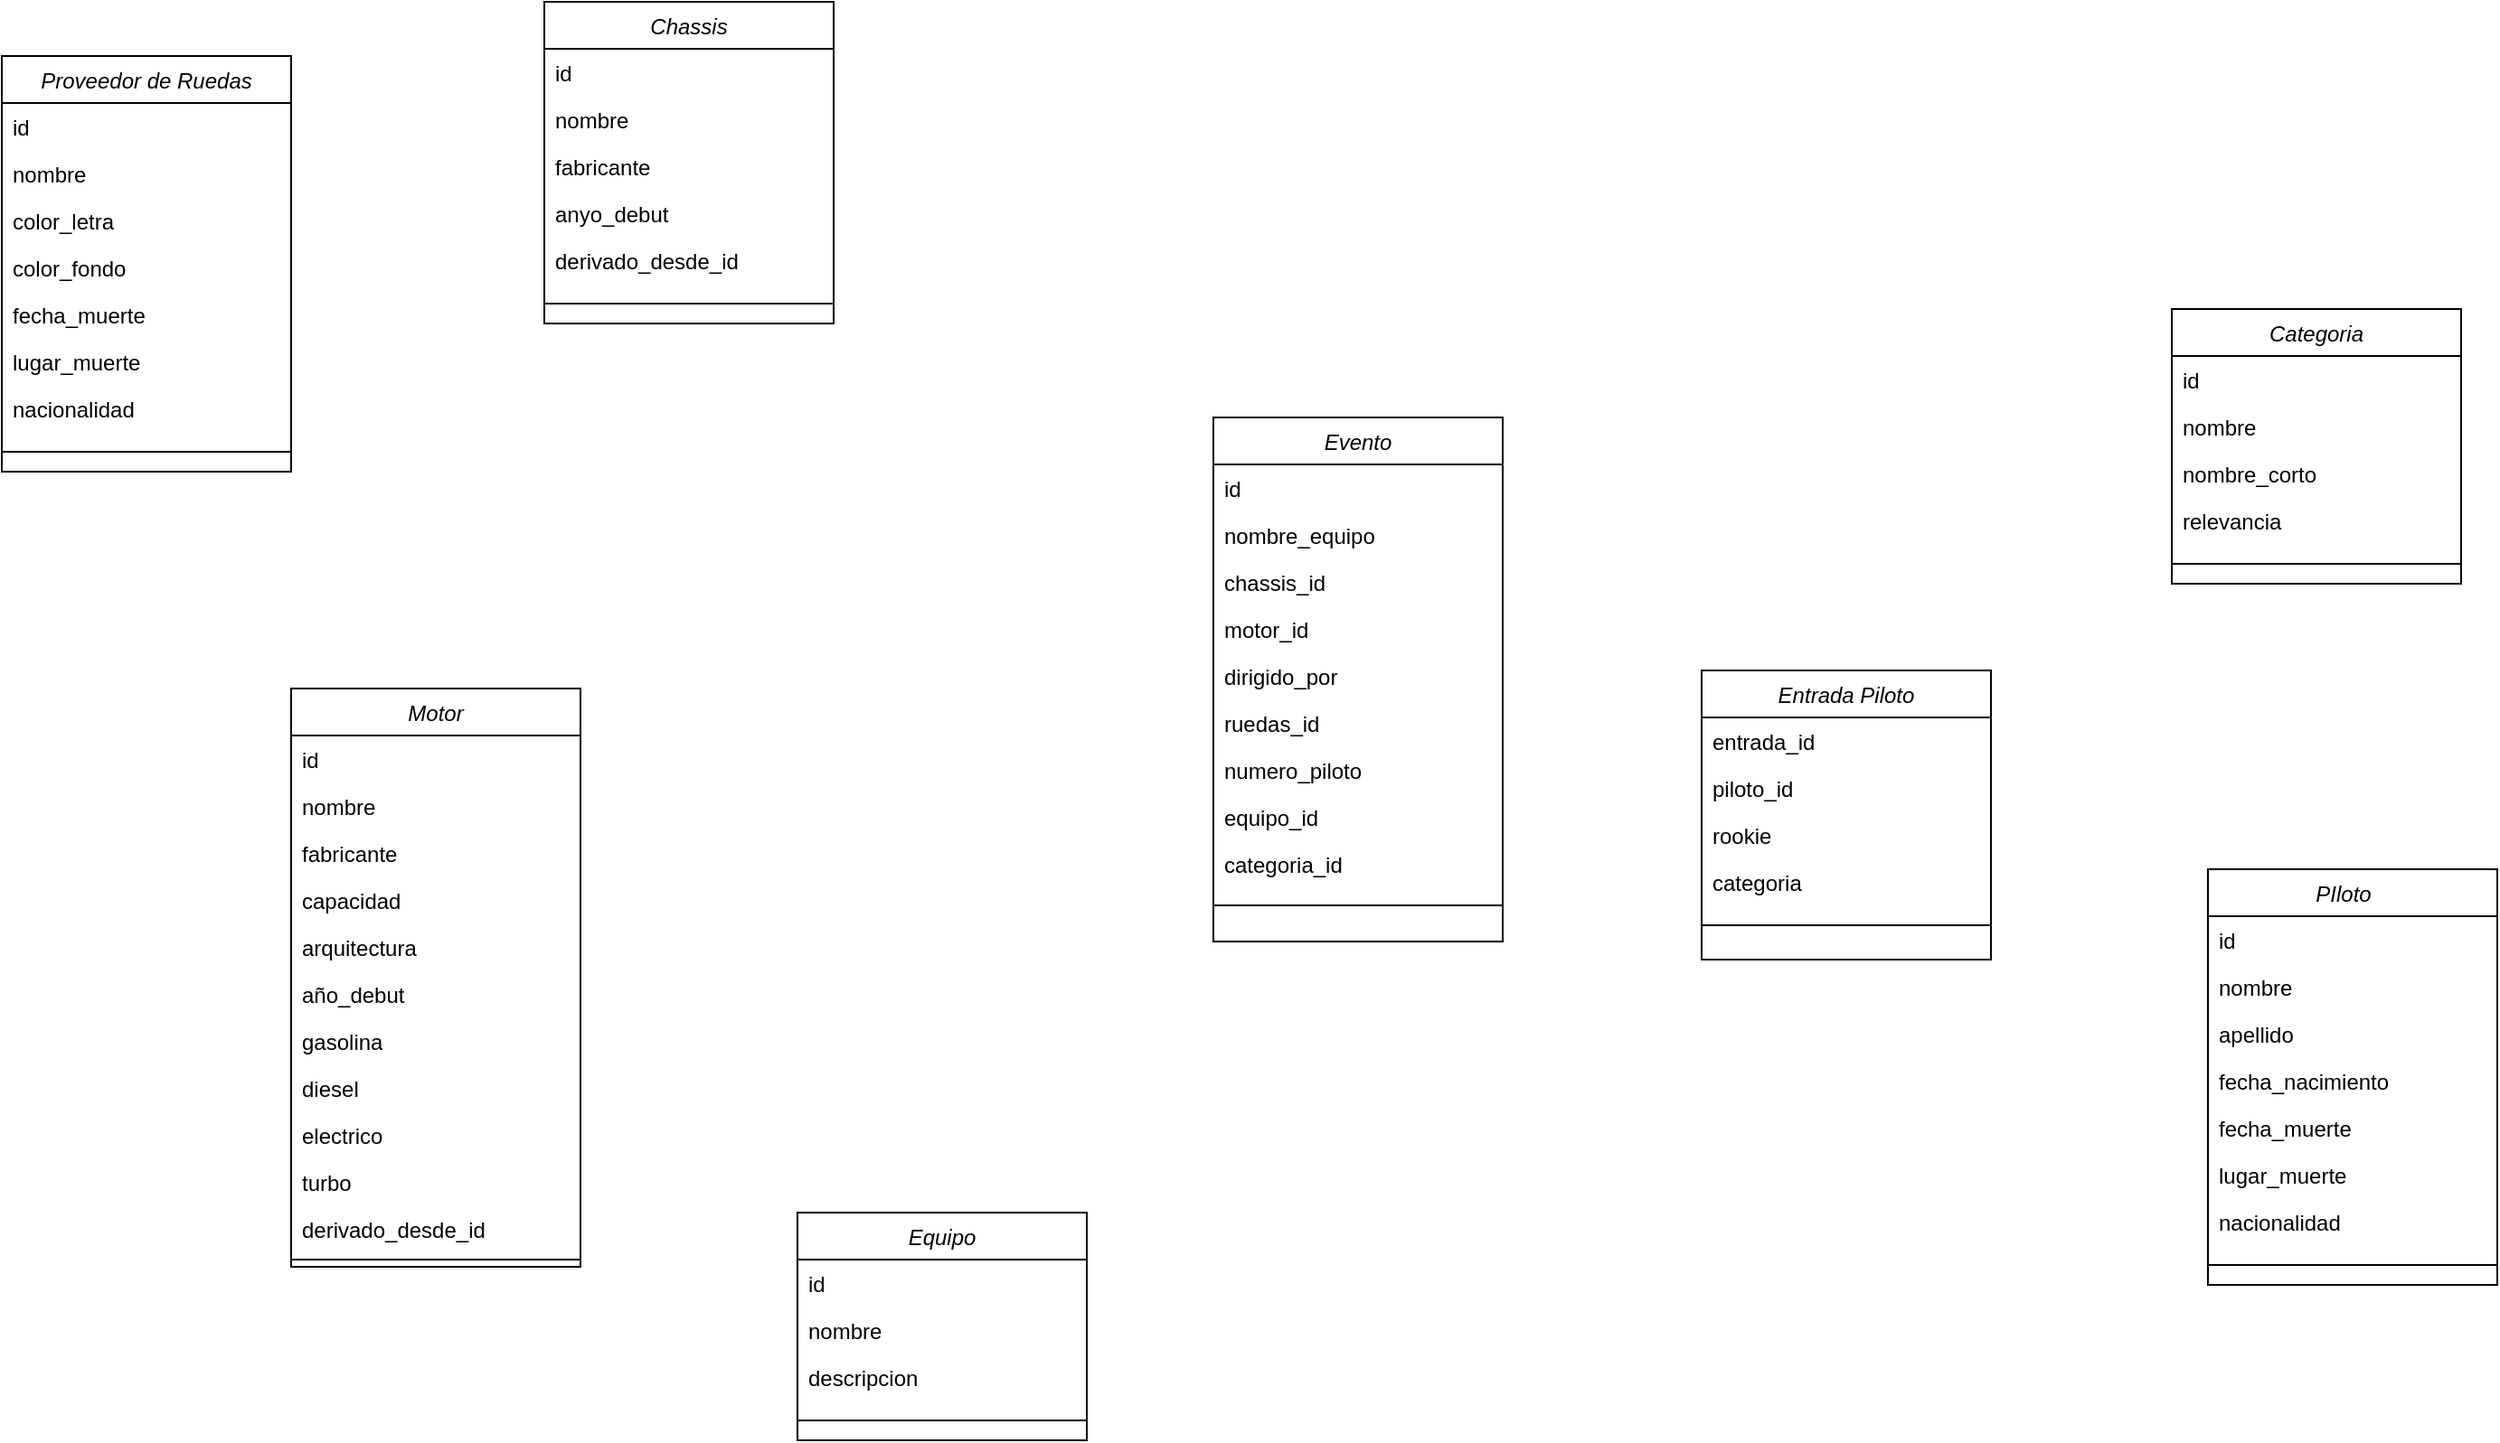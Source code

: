 <mxfile version="24.8.3">
  <diagram id="C5RBs43oDa-KdzZeNtuy" name="Page-1">
    <mxGraphModel dx="2514" dy="868" grid="1" gridSize="10" guides="1" tooltips="1" connect="1" arrows="1" fold="1" page="1" pageScale="1" pageWidth="827" pageHeight="1169" math="0" shadow="0">
      <root>
        <mxCell id="WIyWlLk6GJQsqaUBKTNV-0" />
        <mxCell id="WIyWlLk6GJQsqaUBKTNV-1" parent="WIyWlLk6GJQsqaUBKTNV-0" />
        <mxCell id="zkfFHV4jXpPFQw0GAbJ--0" value="PIloto   &#xa;" style="swimlane;fontStyle=2;align=center;verticalAlign=top;childLayout=stackLayout;horizontal=1;startSize=26;horizontalStack=0;resizeParent=1;resizeLast=0;collapsible=1;marginBottom=0;rounded=0;shadow=0;strokeWidth=1;" parent="WIyWlLk6GJQsqaUBKTNV-1" vertex="1">
          <mxGeometry x="520" y="500" width="160" height="230" as="geometry">
            <mxRectangle x="230" y="140" width="160" height="26" as="alternateBounds" />
          </mxGeometry>
        </mxCell>
        <mxCell id="zkfFHV4jXpPFQw0GAbJ--1" value="id" style="text;align=left;verticalAlign=top;spacingLeft=4;spacingRight=4;overflow=hidden;rotatable=0;points=[[0,0.5],[1,0.5]];portConstraint=eastwest;" parent="zkfFHV4jXpPFQw0GAbJ--0" vertex="1">
          <mxGeometry y="26" width="160" height="26" as="geometry" />
        </mxCell>
        <mxCell id="zkfFHV4jXpPFQw0GAbJ--2" value="nombre" style="text;align=left;verticalAlign=top;spacingLeft=4;spacingRight=4;overflow=hidden;rotatable=0;points=[[0,0.5],[1,0.5]];portConstraint=eastwest;rounded=0;shadow=0;html=0;" parent="zkfFHV4jXpPFQw0GAbJ--0" vertex="1">
          <mxGeometry y="52" width="160" height="26" as="geometry" />
        </mxCell>
        <mxCell id="zkfFHV4jXpPFQw0GAbJ--3" value="apellido" style="text;align=left;verticalAlign=top;spacingLeft=4;spacingRight=4;overflow=hidden;rotatable=0;points=[[0,0.5],[1,0.5]];portConstraint=eastwest;rounded=0;shadow=0;html=0;" parent="zkfFHV4jXpPFQw0GAbJ--0" vertex="1">
          <mxGeometry y="78" width="160" height="26" as="geometry" />
        </mxCell>
        <mxCell id="m62jvxaX1Og0IvQSkjOk-0" value="fecha_nacimiento" style="text;align=left;verticalAlign=top;spacingLeft=4;spacingRight=4;overflow=hidden;rotatable=0;points=[[0,0.5],[1,0.5]];portConstraint=eastwest;rounded=0;shadow=0;html=0;" vertex="1" parent="zkfFHV4jXpPFQw0GAbJ--0">
          <mxGeometry y="104" width="160" height="26" as="geometry" />
        </mxCell>
        <mxCell id="m62jvxaX1Og0IvQSkjOk-1" value="fecha_muerte" style="text;align=left;verticalAlign=top;spacingLeft=4;spacingRight=4;overflow=hidden;rotatable=0;points=[[0,0.5],[1,0.5]];portConstraint=eastwest;rounded=0;shadow=0;html=0;" vertex="1" parent="zkfFHV4jXpPFQw0GAbJ--0">
          <mxGeometry y="130" width="160" height="26" as="geometry" />
        </mxCell>
        <mxCell id="m62jvxaX1Og0IvQSkjOk-2" value="lugar_muerte" style="text;align=left;verticalAlign=top;spacingLeft=4;spacingRight=4;overflow=hidden;rotatable=0;points=[[0,0.5],[1,0.5]];portConstraint=eastwest;rounded=0;shadow=0;html=0;" vertex="1" parent="zkfFHV4jXpPFQw0GAbJ--0">
          <mxGeometry y="156" width="160" height="26" as="geometry" />
        </mxCell>
        <mxCell id="m62jvxaX1Og0IvQSkjOk-3" value="nacionalidad" style="text;align=left;verticalAlign=top;spacingLeft=4;spacingRight=4;overflow=hidden;rotatable=0;points=[[0,0.5],[1,0.5]];portConstraint=eastwest;rounded=0;shadow=0;html=0;" vertex="1" parent="zkfFHV4jXpPFQw0GAbJ--0">
          <mxGeometry y="182" width="160" height="26" as="geometry" />
        </mxCell>
        <mxCell id="zkfFHV4jXpPFQw0GAbJ--4" value="" style="line;html=1;strokeWidth=1;align=left;verticalAlign=middle;spacingTop=-1;spacingLeft=3;spacingRight=3;rotatable=0;labelPosition=right;points=[];portConstraint=eastwest;" parent="zkfFHV4jXpPFQw0GAbJ--0" vertex="1">
          <mxGeometry y="208" width="160" height="22" as="geometry" />
        </mxCell>
        <mxCell id="m62jvxaX1Og0IvQSkjOk-4" value="Categoria" style="swimlane;fontStyle=2;align=center;verticalAlign=top;childLayout=stackLayout;horizontal=1;startSize=26;horizontalStack=0;resizeParent=1;resizeLast=0;collapsible=1;marginBottom=0;rounded=0;shadow=0;strokeWidth=1;" vertex="1" parent="WIyWlLk6GJQsqaUBKTNV-1">
          <mxGeometry x="500" y="190" width="160" height="152" as="geometry">
            <mxRectangle x="230" y="140" width="160" height="26" as="alternateBounds" />
          </mxGeometry>
        </mxCell>
        <mxCell id="m62jvxaX1Og0IvQSkjOk-5" value="id" style="text;align=left;verticalAlign=top;spacingLeft=4;spacingRight=4;overflow=hidden;rotatable=0;points=[[0,0.5],[1,0.5]];portConstraint=eastwest;" vertex="1" parent="m62jvxaX1Og0IvQSkjOk-4">
          <mxGeometry y="26" width="160" height="26" as="geometry" />
        </mxCell>
        <mxCell id="m62jvxaX1Og0IvQSkjOk-6" value="nombre" style="text;align=left;verticalAlign=top;spacingLeft=4;spacingRight=4;overflow=hidden;rotatable=0;points=[[0,0.5],[1,0.5]];portConstraint=eastwest;rounded=0;shadow=0;html=0;" vertex="1" parent="m62jvxaX1Og0IvQSkjOk-4">
          <mxGeometry y="52" width="160" height="26" as="geometry" />
        </mxCell>
        <mxCell id="m62jvxaX1Og0IvQSkjOk-7" value="nombre_corto" style="text;align=left;verticalAlign=top;spacingLeft=4;spacingRight=4;overflow=hidden;rotatable=0;points=[[0,0.5],[1,0.5]];portConstraint=eastwest;rounded=0;shadow=0;html=0;" vertex="1" parent="m62jvxaX1Og0IvQSkjOk-4">
          <mxGeometry y="78" width="160" height="26" as="geometry" />
        </mxCell>
        <mxCell id="m62jvxaX1Og0IvQSkjOk-8" value="relevancia" style="text;align=left;verticalAlign=top;spacingLeft=4;spacingRight=4;overflow=hidden;rotatable=0;points=[[0,0.5],[1,0.5]];portConstraint=eastwest;rounded=0;shadow=0;html=0;" vertex="1" parent="m62jvxaX1Og0IvQSkjOk-4">
          <mxGeometry y="104" width="160" height="26" as="geometry" />
        </mxCell>
        <mxCell id="m62jvxaX1Og0IvQSkjOk-12" value="" style="line;html=1;strokeWidth=1;align=left;verticalAlign=middle;spacingTop=-1;spacingLeft=3;spacingRight=3;rotatable=0;labelPosition=right;points=[];portConstraint=eastwest;" vertex="1" parent="m62jvxaX1Og0IvQSkjOk-4">
          <mxGeometry y="130" width="160" height="22" as="geometry" />
        </mxCell>
        <mxCell id="m62jvxaX1Og0IvQSkjOk-13" value="Proveedor de Ruedas" style="swimlane;fontStyle=2;align=center;verticalAlign=top;childLayout=stackLayout;horizontal=1;startSize=26;horizontalStack=0;resizeParent=1;resizeLast=0;collapsible=1;marginBottom=0;rounded=0;shadow=0;strokeWidth=1;" vertex="1" parent="WIyWlLk6GJQsqaUBKTNV-1">
          <mxGeometry x="-700" y="50" width="160" height="230" as="geometry">
            <mxRectangle x="230" y="140" width="160" height="26" as="alternateBounds" />
          </mxGeometry>
        </mxCell>
        <mxCell id="m62jvxaX1Og0IvQSkjOk-14" value="id" style="text;align=left;verticalAlign=top;spacingLeft=4;spacingRight=4;overflow=hidden;rotatable=0;points=[[0,0.5],[1,0.5]];portConstraint=eastwest;" vertex="1" parent="m62jvxaX1Og0IvQSkjOk-13">
          <mxGeometry y="26" width="160" height="26" as="geometry" />
        </mxCell>
        <mxCell id="m62jvxaX1Og0IvQSkjOk-15" value="nombre" style="text;align=left;verticalAlign=top;spacingLeft=4;spacingRight=4;overflow=hidden;rotatable=0;points=[[0,0.5],[1,0.5]];portConstraint=eastwest;rounded=0;shadow=0;html=0;" vertex="1" parent="m62jvxaX1Og0IvQSkjOk-13">
          <mxGeometry y="52" width="160" height="26" as="geometry" />
        </mxCell>
        <mxCell id="m62jvxaX1Og0IvQSkjOk-16" value="color_letra" style="text;align=left;verticalAlign=top;spacingLeft=4;spacingRight=4;overflow=hidden;rotatable=0;points=[[0,0.5],[1,0.5]];portConstraint=eastwest;rounded=0;shadow=0;html=0;" vertex="1" parent="m62jvxaX1Og0IvQSkjOk-13">
          <mxGeometry y="78" width="160" height="26" as="geometry" />
        </mxCell>
        <mxCell id="m62jvxaX1Og0IvQSkjOk-17" value="color_fondo" style="text;align=left;verticalAlign=top;spacingLeft=4;spacingRight=4;overflow=hidden;rotatable=0;points=[[0,0.5],[1,0.5]];portConstraint=eastwest;rounded=0;shadow=0;html=0;" vertex="1" parent="m62jvxaX1Og0IvQSkjOk-13">
          <mxGeometry y="104" width="160" height="26" as="geometry" />
        </mxCell>
        <mxCell id="m62jvxaX1Og0IvQSkjOk-18" value="fecha_muerte" style="text;align=left;verticalAlign=top;spacingLeft=4;spacingRight=4;overflow=hidden;rotatable=0;points=[[0,0.5],[1,0.5]];portConstraint=eastwest;rounded=0;shadow=0;html=0;" vertex="1" parent="m62jvxaX1Og0IvQSkjOk-13">
          <mxGeometry y="130" width="160" height="26" as="geometry" />
        </mxCell>
        <mxCell id="m62jvxaX1Og0IvQSkjOk-19" value="lugar_muerte" style="text;align=left;verticalAlign=top;spacingLeft=4;spacingRight=4;overflow=hidden;rotatable=0;points=[[0,0.5],[1,0.5]];portConstraint=eastwest;rounded=0;shadow=0;html=0;" vertex="1" parent="m62jvxaX1Og0IvQSkjOk-13">
          <mxGeometry y="156" width="160" height="26" as="geometry" />
        </mxCell>
        <mxCell id="m62jvxaX1Og0IvQSkjOk-20" value="nacionalidad" style="text;align=left;verticalAlign=top;spacingLeft=4;spacingRight=4;overflow=hidden;rotatable=0;points=[[0,0.5],[1,0.5]];portConstraint=eastwest;rounded=0;shadow=0;html=0;" vertex="1" parent="m62jvxaX1Og0IvQSkjOk-13">
          <mxGeometry y="182" width="160" height="26" as="geometry" />
        </mxCell>
        <mxCell id="m62jvxaX1Og0IvQSkjOk-21" value="" style="line;html=1;strokeWidth=1;align=left;verticalAlign=middle;spacingTop=-1;spacingLeft=3;spacingRight=3;rotatable=0;labelPosition=right;points=[];portConstraint=eastwest;" vertex="1" parent="m62jvxaX1Og0IvQSkjOk-13">
          <mxGeometry y="208" width="160" height="22" as="geometry" />
        </mxCell>
        <mxCell id="m62jvxaX1Og0IvQSkjOk-22" value="Chassis" style="swimlane;fontStyle=2;align=center;verticalAlign=top;childLayout=stackLayout;horizontal=1;startSize=26;horizontalStack=0;resizeParent=1;resizeLast=0;collapsible=1;marginBottom=0;rounded=0;shadow=0;strokeWidth=1;" vertex="1" parent="WIyWlLk6GJQsqaUBKTNV-1">
          <mxGeometry x="-400" y="20" width="160" height="178" as="geometry">
            <mxRectangle x="230" y="140" width="160" height="26" as="alternateBounds" />
          </mxGeometry>
        </mxCell>
        <mxCell id="m62jvxaX1Og0IvQSkjOk-23" value="id" style="text;align=left;verticalAlign=top;spacingLeft=4;spacingRight=4;overflow=hidden;rotatable=0;points=[[0,0.5],[1,0.5]];portConstraint=eastwest;" vertex="1" parent="m62jvxaX1Og0IvQSkjOk-22">
          <mxGeometry y="26" width="160" height="26" as="geometry" />
        </mxCell>
        <mxCell id="m62jvxaX1Og0IvQSkjOk-24" value="nombre" style="text;align=left;verticalAlign=top;spacingLeft=4;spacingRight=4;overflow=hidden;rotatable=0;points=[[0,0.5],[1,0.5]];portConstraint=eastwest;rounded=0;shadow=0;html=0;" vertex="1" parent="m62jvxaX1Og0IvQSkjOk-22">
          <mxGeometry y="52" width="160" height="26" as="geometry" />
        </mxCell>
        <mxCell id="m62jvxaX1Og0IvQSkjOk-25" value="fabricante" style="text;align=left;verticalAlign=top;spacingLeft=4;spacingRight=4;overflow=hidden;rotatable=0;points=[[0,0.5],[1,0.5]];portConstraint=eastwest;rounded=0;shadow=0;html=0;" vertex="1" parent="m62jvxaX1Og0IvQSkjOk-22">
          <mxGeometry y="78" width="160" height="26" as="geometry" />
        </mxCell>
        <mxCell id="m62jvxaX1Og0IvQSkjOk-26" value="anyo_debut" style="text;align=left;verticalAlign=top;spacingLeft=4;spacingRight=4;overflow=hidden;rotatable=0;points=[[0,0.5],[1,0.5]];portConstraint=eastwest;rounded=0;shadow=0;html=0;" vertex="1" parent="m62jvxaX1Og0IvQSkjOk-22">
          <mxGeometry y="104" width="160" height="26" as="geometry" />
        </mxCell>
        <mxCell id="m62jvxaX1Og0IvQSkjOk-27" value="derivado_desde_id" style="text;align=left;verticalAlign=top;spacingLeft=4;spacingRight=4;overflow=hidden;rotatable=0;points=[[0,0.5],[1,0.5]];portConstraint=eastwest;rounded=0;shadow=0;html=0;" vertex="1" parent="m62jvxaX1Og0IvQSkjOk-22">
          <mxGeometry y="130" width="160" height="26" as="geometry" />
        </mxCell>
        <mxCell id="m62jvxaX1Og0IvQSkjOk-30" value="" style="line;html=1;strokeWidth=1;align=left;verticalAlign=middle;spacingTop=-1;spacingLeft=3;spacingRight=3;rotatable=0;labelPosition=right;points=[];portConstraint=eastwest;" vertex="1" parent="m62jvxaX1Og0IvQSkjOk-22">
          <mxGeometry y="156" width="160" height="22" as="geometry" />
        </mxCell>
        <mxCell id="m62jvxaX1Og0IvQSkjOk-31" value="Equipo" style="swimlane;fontStyle=2;align=center;verticalAlign=top;childLayout=stackLayout;horizontal=1;startSize=26;horizontalStack=0;resizeParent=1;resizeLast=0;collapsible=1;marginBottom=0;rounded=0;shadow=0;strokeWidth=1;" vertex="1" parent="WIyWlLk6GJQsqaUBKTNV-1">
          <mxGeometry x="-260" y="690" width="160" height="126" as="geometry">
            <mxRectangle x="230" y="140" width="160" height="26" as="alternateBounds" />
          </mxGeometry>
        </mxCell>
        <mxCell id="m62jvxaX1Og0IvQSkjOk-32" value="id" style="text;align=left;verticalAlign=top;spacingLeft=4;spacingRight=4;overflow=hidden;rotatable=0;points=[[0,0.5],[1,0.5]];portConstraint=eastwest;" vertex="1" parent="m62jvxaX1Og0IvQSkjOk-31">
          <mxGeometry y="26" width="160" height="26" as="geometry" />
        </mxCell>
        <mxCell id="m62jvxaX1Og0IvQSkjOk-33" value="nombre" style="text;align=left;verticalAlign=top;spacingLeft=4;spacingRight=4;overflow=hidden;rotatable=0;points=[[0,0.5],[1,0.5]];portConstraint=eastwest;rounded=0;shadow=0;html=0;" vertex="1" parent="m62jvxaX1Og0IvQSkjOk-31">
          <mxGeometry y="52" width="160" height="26" as="geometry" />
        </mxCell>
        <mxCell id="m62jvxaX1Og0IvQSkjOk-38" value="descripcion" style="text;align=left;verticalAlign=top;spacingLeft=4;spacingRight=4;overflow=hidden;rotatable=0;points=[[0,0.5],[1,0.5]];portConstraint=eastwest;rounded=0;shadow=0;html=0;" vertex="1" parent="m62jvxaX1Og0IvQSkjOk-31">
          <mxGeometry y="78" width="160" height="26" as="geometry" />
        </mxCell>
        <mxCell id="m62jvxaX1Og0IvQSkjOk-39" value="" style="line;html=1;strokeWidth=1;align=left;verticalAlign=middle;spacingTop=-1;spacingLeft=3;spacingRight=3;rotatable=0;labelPosition=right;points=[];portConstraint=eastwest;" vertex="1" parent="m62jvxaX1Og0IvQSkjOk-31">
          <mxGeometry y="104" width="160" height="22" as="geometry" />
        </mxCell>
        <mxCell id="m62jvxaX1Og0IvQSkjOk-40" value="Motor" style="swimlane;fontStyle=2;align=center;verticalAlign=top;childLayout=stackLayout;horizontal=1;startSize=26;horizontalStack=0;resizeParent=1;resizeLast=0;collapsible=1;marginBottom=0;rounded=0;shadow=0;strokeWidth=1;" vertex="1" parent="WIyWlLk6GJQsqaUBKTNV-1">
          <mxGeometry x="-540" y="400" width="160" height="320" as="geometry">
            <mxRectangle x="230" y="140" width="160" height="26" as="alternateBounds" />
          </mxGeometry>
        </mxCell>
        <mxCell id="m62jvxaX1Og0IvQSkjOk-41" value="id" style="text;align=left;verticalAlign=top;spacingLeft=4;spacingRight=4;overflow=hidden;rotatable=0;points=[[0,0.5],[1,0.5]];portConstraint=eastwest;" vertex="1" parent="m62jvxaX1Og0IvQSkjOk-40">
          <mxGeometry y="26" width="160" height="26" as="geometry" />
        </mxCell>
        <mxCell id="m62jvxaX1Og0IvQSkjOk-42" value="nombre" style="text;align=left;verticalAlign=top;spacingLeft=4;spacingRight=4;overflow=hidden;rotatable=0;points=[[0,0.5],[1,0.5]];portConstraint=eastwest;rounded=0;shadow=0;html=0;" vertex="1" parent="m62jvxaX1Og0IvQSkjOk-40">
          <mxGeometry y="52" width="160" height="26" as="geometry" />
        </mxCell>
        <mxCell id="m62jvxaX1Og0IvQSkjOk-43" value="fabricante" style="text;align=left;verticalAlign=top;spacingLeft=4;spacingRight=4;overflow=hidden;rotatable=0;points=[[0,0.5],[1,0.5]];portConstraint=eastwest;rounded=0;shadow=0;html=0;" vertex="1" parent="m62jvxaX1Og0IvQSkjOk-40">
          <mxGeometry y="78" width="160" height="26" as="geometry" />
        </mxCell>
        <mxCell id="m62jvxaX1Og0IvQSkjOk-44" value="capacidad" style="text;align=left;verticalAlign=top;spacingLeft=4;spacingRight=4;overflow=hidden;rotatable=0;points=[[0,0.5],[1,0.5]];portConstraint=eastwest;rounded=0;shadow=0;html=0;" vertex="1" parent="m62jvxaX1Og0IvQSkjOk-40">
          <mxGeometry y="104" width="160" height="26" as="geometry" />
        </mxCell>
        <mxCell id="m62jvxaX1Og0IvQSkjOk-45" value="arquitectura" style="text;align=left;verticalAlign=top;spacingLeft=4;spacingRight=4;overflow=hidden;rotatable=0;points=[[0,0.5],[1,0.5]];portConstraint=eastwest;rounded=0;shadow=0;html=0;" vertex="1" parent="m62jvxaX1Og0IvQSkjOk-40">
          <mxGeometry y="130" width="160" height="26" as="geometry" />
        </mxCell>
        <mxCell id="m62jvxaX1Og0IvQSkjOk-46" value="año_debut" style="text;align=left;verticalAlign=top;spacingLeft=4;spacingRight=4;overflow=hidden;rotatable=0;points=[[0,0.5],[1,0.5]];portConstraint=eastwest;rounded=0;shadow=0;html=0;" vertex="1" parent="m62jvxaX1Og0IvQSkjOk-40">
          <mxGeometry y="156" width="160" height="26" as="geometry" />
        </mxCell>
        <mxCell id="m62jvxaX1Og0IvQSkjOk-47" value="gasolina" style="text;align=left;verticalAlign=top;spacingLeft=4;spacingRight=4;overflow=hidden;rotatable=0;points=[[0,0.5],[1,0.5]];portConstraint=eastwest;rounded=0;shadow=0;html=0;" vertex="1" parent="m62jvxaX1Og0IvQSkjOk-40">
          <mxGeometry y="182" width="160" height="26" as="geometry" />
        </mxCell>
        <mxCell id="m62jvxaX1Og0IvQSkjOk-50" value="diesel" style="text;align=left;verticalAlign=top;spacingLeft=4;spacingRight=4;overflow=hidden;rotatable=0;points=[[0,0.5],[1,0.5]];portConstraint=eastwest;rounded=0;shadow=0;html=0;" vertex="1" parent="m62jvxaX1Og0IvQSkjOk-40">
          <mxGeometry y="208" width="160" height="26" as="geometry" />
        </mxCell>
        <mxCell id="m62jvxaX1Og0IvQSkjOk-51" value="electrico" style="text;align=left;verticalAlign=top;spacingLeft=4;spacingRight=4;overflow=hidden;rotatable=0;points=[[0,0.5],[1,0.5]];portConstraint=eastwest;rounded=0;shadow=0;html=0;" vertex="1" parent="m62jvxaX1Og0IvQSkjOk-40">
          <mxGeometry y="234" width="160" height="26" as="geometry" />
        </mxCell>
        <mxCell id="m62jvxaX1Og0IvQSkjOk-52" value="turbo" style="text;align=left;verticalAlign=top;spacingLeft=4;spacingRight=4;overflow=hidden;rotatable=0;points=[[0,0.5],[1,0.5]];portConstraint=eastwest;rounded=0;shadow=0;html=0;" vertex="1" parent="m62jvxaX1Og0IvQSkjOk-40">
          <mxGeometry y="260" width="160" height="26" as="geometry" />
        </mxCell>
        <mxCell id="m62jvxaX1Og0IvQSkjOk-53" value="derivado_desde_id" style="text;align=left;verticalAlign=top;spacingLeft=4;spacingRight=4;overflow=hidden;rotatable=0;points=[[0,0.5],[1,0.5]];portConstraint=eastwest;rounded=0;shadow=0;html=0;" vertex="1" parent="m62jvxaX1Og0IvQSkjOk-40">
          <mxGeometry y="286" width="160" height="26" as="geometry" />
        </mxCell>
        <mxCell id="m62jvxaX1Og0IvQSkjOk-48" value="" style="line;html=1;strokeWidth=1;align=left;verticalAlign=middle;spacingTop=-1;spacingLeft=3;spacingRight=3;rotatable=0;labelPosition=right;points=[];portConstraint=eastwest;" vertex="1" parent="m62jvxaX1Og0IvQSkjOk-40">
          <mxGeometry y="312" width="160" height="8" as="geometry" />
        </mxCell>
        <mxCell id="m62jvxaX1Og0IvQSkjOk-54" value="Entrada Piloto" style="swimlane;fontStyle=2;align=center;verticalAlign=top;childLayout=stackLayout;horizontal=1;startSize=26;horizontalStack=0;resizeParent=1;resizeLast=0;collapsible=1;marginBottom=0;rounded=0;shadow=0;strokeWidth=1;" vertex="1" parent="WIyWlLk6GJQsqaUBKTNV-1">
          <mxGeometry x="240" y="390" width="160" height="160" as="geometry">
            <mxRectangle x="230" y="140" width="160" height="26" as="alternateBounds" />
          </mxGeometry>
        </mxCell>
        <mxCell id="m62jvxaX1Og0IvQSkjOk-55" value="entrada_id" style="text;align=left;verticalAlign=top;spacingLeft=4;spacingRight=4;overflow=hidden;rotatable=0;points=[[0,0.5],[1,0.5]];portConstraint=eastwest;" vertex="1" parent="m62jvxaX1Og0IvQSkjOk-54">
          <mxGeometry y="26" width="160" height="26" as="geometry" />
        </mxCell>
        <mxCell id="m62jvxaX1Og0IvQSkjOk-56" value="piloto_id" style="text;align=left;verticalAlign=top;spacingLeft=4;spacingRight=4;overflow=hidden;rotatable=0;points=[[0,0.5],[1,0.5]];portConstraint=eastwest;rounded=0;shadow=0;html=0;" vertex="1" parent="m62jvxaX1Og0IvQSkjOk-54">
          <mxGeometry y="52" width="160" height="26" as="geometry" />
        </mxCell>
        <mxCell id="m62jvxaX1Og0IvQSkjOk-57" value="rookie" style="text;align=left;verticalAlign=top;spacingLeft=4;spacingRight=4;overflow=hidden;rotatable=0;points=[[0,0.5],[1,0.5]];portConstraint=eastwest;rounded=0;shadow=0;html=0;" vertex="1" parent="m62jvxaX1Og0IvQSkjOk-54">
          <mxGeometry y="78" width="160" height="26" as="geometry" />
        </mxCell>
        <mxCell id="m62jvxaX1Og0IvQSkjOk-58" value="categoria" style="text;align=left;verticalAlign=top;spacingLeft=4;spacingRight=4;overflow=hidden;rotatable=0;points=[[0,0.5],[1,0.5]];portConstraint=eastwest;rounded=0;shadow=0;html=0;" vertex="1" parent="m62jvxaX1Og0IvQSkjOk-54">
          <mxGeometry y="104" width="160" height="26" as="geometry" />
        </mxCell>
        <mxCell id="m62jvxaX1Og0IvQSkjOk-62" value="" style="line;html=1;strokeWidth=1;align=left;verticalAlign=middle;spacingTop=-1;spacingLeft=3;spacingRight=3;rotatable=0;labelPosition=right;points=[];portConstraint=eastwest;" vertex="1" parent="m62jvxaX1Og0IvQSkjOk-54">
          <mxGeometry y="130" width="160" height="22" as="geometry" />
        </mxCell>
        <mxCell id="m62jvxaX1Og0IvQSkjOk-63" value="Evento" style="swimlane;fontStyle=2;align=center;verticalAlign=top;childLayout=stackLayout;horizontal=1;startSize=26;horizontalStack=0;resizeParent=1;resizeLast=0;collapsible=1;marginBottom=0;rounded=0;shadow=0;strokeWidth=1;" vertex="1" parent="WIyWlLk6GJQsqaUBKTNV-1">
          <mxGeometry x="-30" y="250" width="160" height="290" as="geometry">
            <mxRectangle x="230" y="140" width="160" height="26" as="alternateBounds" />
          </mxGeometry>
        </mxCell>
        <mxCell id="m62jvxaX1Og0IvQSkjOk-64" value="id" style="text;align=left;verticalAlign=top;spacingLeft=4;spacingRight=4;overflow=hidden;rotatable=0;points=[[0,0.5],[1,0.5]];portConstraint=eastwest;" vertex="1" parent="m62jvxaX1Og0IvQSkjOk-63">
          <mxGeometry y="26" width="160" height="26" as="geometry" />
        </mxCell>
        <mxCell id="m62jvxaX1Og0IvQSkjOk-65" value="nombre_equipo" style="text;align=left;verticalAlign=top;spacingLeft=4;spacingRight=4;overflow=hidden;rotatable=0;points=[[0,0.5],[1,0.5]];portConstraint=eastwest;rounded=0;shadow=0;html=0;" vertex="1" parent="m62jvxaX1Og0IvQSkjOk-63">
          <mxGeometry y="52" width="160" height="26" as="geometry" />
        </mxCell>
        <mxCell id="m62jvxaX1Og0IvQSkjOk-66" value="chassis_id" style="text;align=left;verticalAlign=top;spacingLeft=4;spacingRight=4;overflow=hidden;rotatable=0;points=[[0,0.5],[1,0.5]];portConstraint=eastwest;rounded=0;shadow=0;html=0;" vertex="1" parent="m62jvxaX1Og0IvQSkjOk-63">
          <mxGeometry y="78" width="160" height="26" as="geometry" />
        </mxCell>
        <mxCell id="m62jvxaX1Og0IvQSkjOk-67" value="motor_id" style="text;align=left;verticalAlign=top;spacingLeft=4;spacingRight=4;overflow=hidden;rotatable=0;points=[[0,0.5],[1,0.5]];portConstraint=eastwest;rounded=0;shadow=0;html=0;" vertex="1" parent="m62jvxaX1Og0IvQSkjOk-63">
          <mxGeometry y="104" width="160" height="26" as="geometry" />
        </mxCell>
        <mxCell id="m62jvxaX1Og0IvQSkjOk-68" value="dirigido_por" style="text;align=left;verticalAlign=top;spacingLeft=4;spacingRight=4;overflow=hidden;rotatable=0;points=[[0,0.5],[1,0.5]];portConstraint=eastwest;rounded=0;shadow=0;html=0;" vertex="1" parent="m62jvxaX1Og0IvQSkjOk-63">
          <mxGeometry y="130" width="160" height="26" as="geometry" />
        </mxCell>
        <mxCell id="m62jvxaX1Og0IvQSkjOk-69" value="ruedas_id" style="text;align=left;verticalAlign=top;spacingLeft=4;spacingRight=4;overflow=hidden;rotatable=0;points=[[0,0.5],[1,0.5]];portConstraint=eastwest;rounded=0;shadow=0;html=0;" vertex="1" parent="m62jvxaX1Og0IvQSkjOk-63">
          <mxGeometry y="156" width="160" height="26" as="geometry" />
        </mxCell>
        <mxCell id="m62jvxaX1Og0IvQSkjOk-70" value="numero_piloto" style="text;align=left;verticalAlign=top;spacingLeft=4;spacingRight=4;overflow=hidden;rotatable=0;points=[[0,0.5],[1,0.5]];portConstraint=eastwest;rounded=0;shadow=0;html=0;" vertex="1" parent="m62jvxaX1Og0IvQSkjOk-63">
          <mxGeometry y="182" width="160" height="26" as="geometry" />
        </mxCell>
        <mxCell id="m62jvxaX1Og0IvQSkjOk-72" value="equipo_id" style="text;align=left;verticalAlign=top;spacingLeft=4;spacingRight=4;overflow=hidden;rotatable=0;points=[[0,0.5],[1,0.5]];portConstraint=eastwest;rounded=0;shadow=0;html=0;" vertex="1" parent="m62jvxaX1Og0IvQSkjOk-63">
          <mxGeometry y="208" width="160" height="26" as="geometry" />
        </mxCell>
        <mxCell id="m62jvxaX1Og0IvQSkjOk-73" value="categoria_id" style="text;align=left;verticalAlign=top;spacingLeft=4;spacingRight=4;overflow=hidden;rotatable=0;points=[[0,0.5],[1,0.5]];portConstraint=eastwest;rounded=0;shadow=0;html=0;" vertex="1" parent="m62jvxaX1Og0IvQSkjOk-63">
          <mxGeometry y="234" width="160" height="26" as="geometry" />
        </mxCell>
        <mxCell id="m62jvxaX1Og0IvQSkjOk-71" value="" style="line;html=1;strokeWidth=1;align=left;verticalAlign=middle;spacingTop=-1;spacingLeft=3;spacingRight=3;rotatable=0;labelPosition=right;points=[];portConstraint=eastwest;" vertex="1" parent="m62jvxaX1Og0IvQSkjOk-63">
          <mxGeometry y="260" width="160" height="20" as="geometry" />
        </mxCell>
      </root>
    </mxGraphModel>
  </diagram>
</mxfile>
